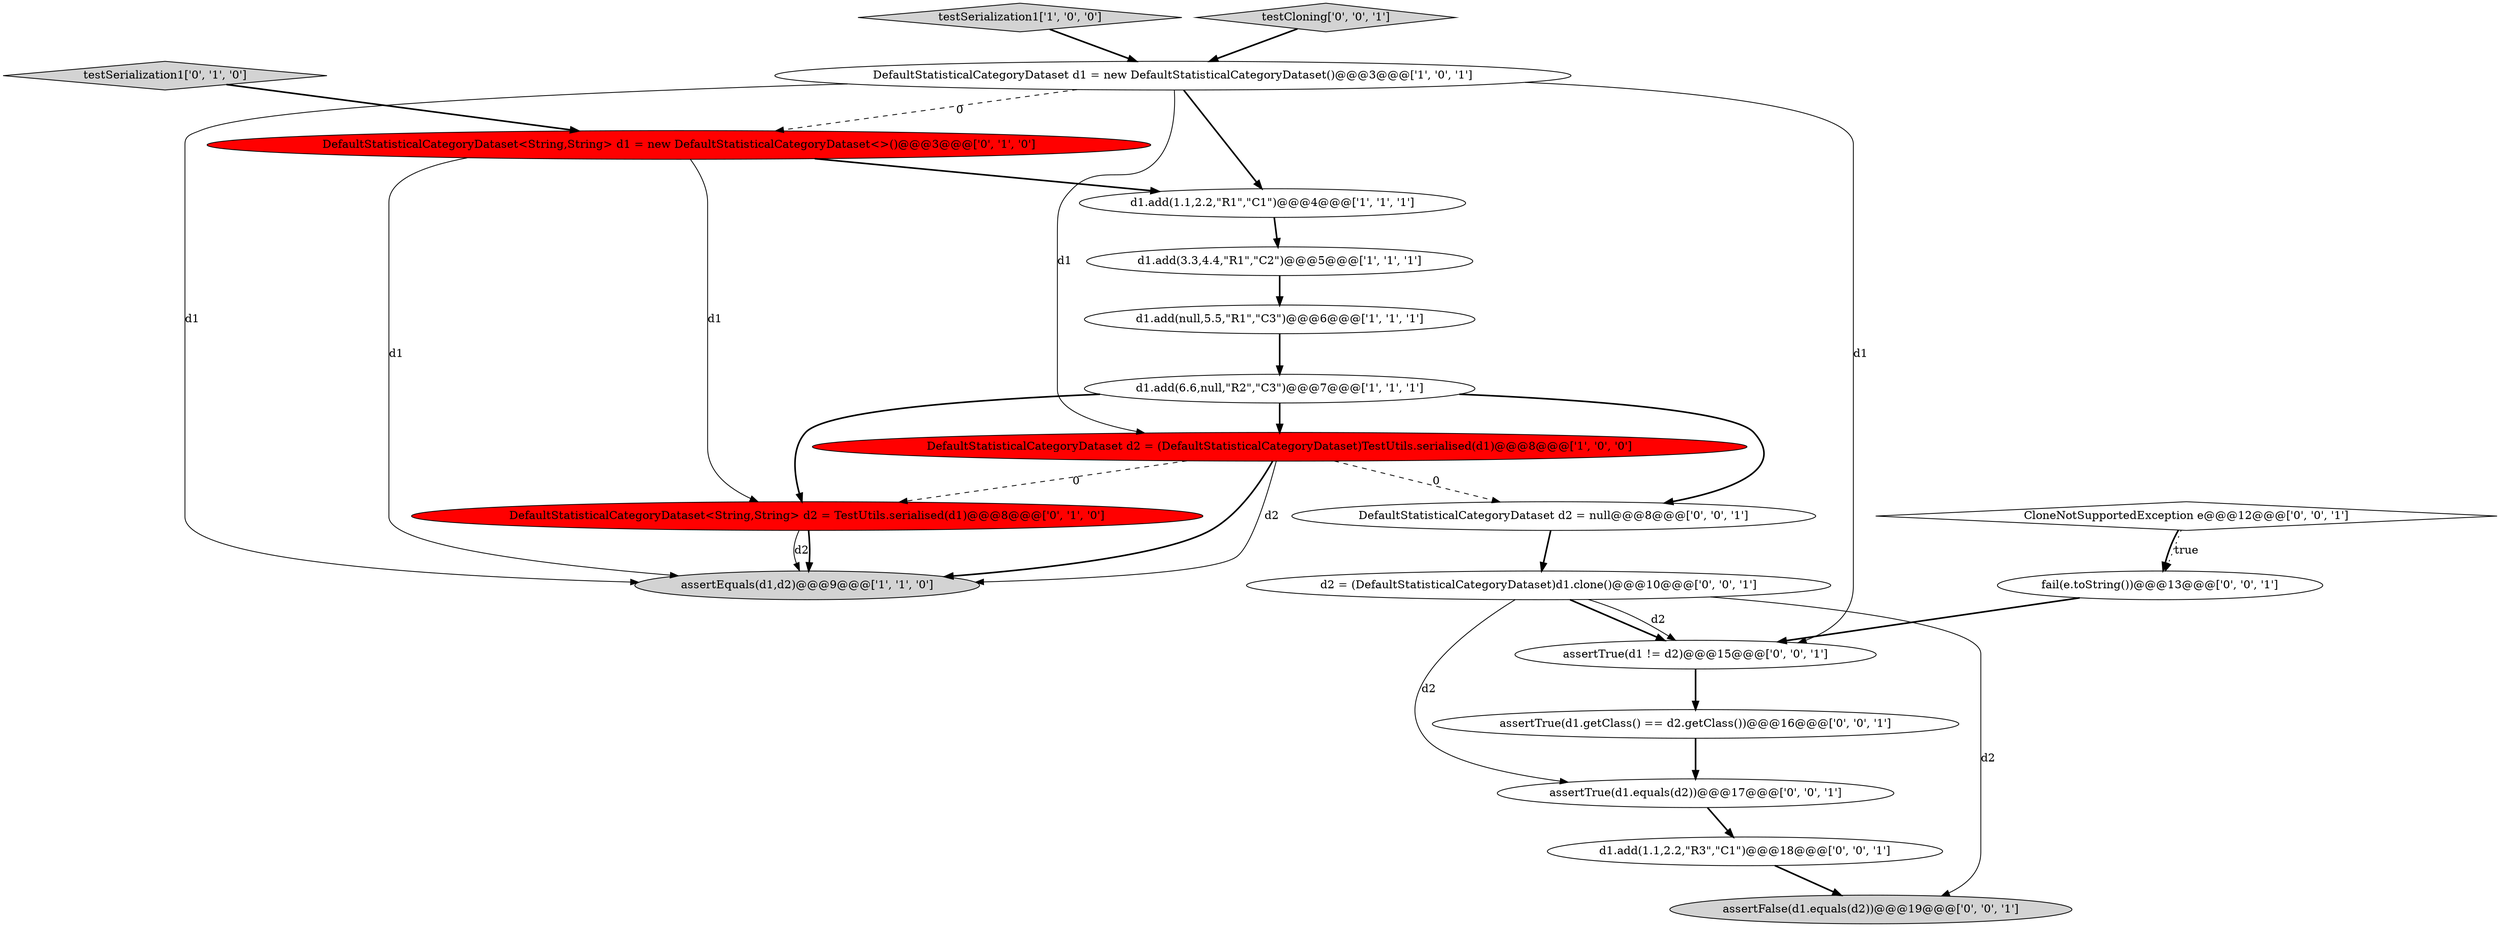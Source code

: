 digraph {
12 [style = filled, label = "assertFalse(d1.equals(d2))@@@19@@@['0', '0', '1']", fillcolor = lightgray, shape = ellipse image = "AAA0AAABBB3BBB"];
2 [style = filled, label = "d1.add(null,5.5,\"R1\",\"C3\")@@@6@@@['1', '1', '1']", fillcolor = white, shape = ellipse image = "AAA0AAABBB1BBB"];
9 [style = filled, label = "DefaultStatisticalCategoryDataset<String,String> d1 = new DefaultStatisticalCategoryDataset<>()@@@3@@@['0', '1', '0']", fillcolor = red, shape = ellipse image = "AAA1AAABBB2BBB"];
16 [style = filled, label = "fail(e.toString())@@@13@@@['0', '0', '1']", fillcolor = white, shape = ellipse image = "AAA0AAABBB3BBB"];
8 [style = filled, label = "testSerialization1['0', '1', '0']", fillcolor = lightgray, shape = diamond image = "AAA0AAABBB2BBB"];
17 [style = filled, label = "d1.add(1.1,2.2,\"R3\",\"C1\")@@@18@@@['0', '0', '1']", fillcolor = white, shape = ellipse image = "AAA0AAABBB3BBB"];
11 [style = filled, label = "d2 = (DefaultStatisticalCategoryDataset)d1.clone()@@@10@@@['0', '0', '1']", fillcolor = white, shape = ellipse image = "AAA0AAABBB3BBB"];
6 [style = filled, label = "testSerialization1['1', '0', '0']", fillcolor = lightgray, shape = diamond image = "AAA0AAABBB1BBB"];
10 [style = filled, label = "DefaultStatisticalCategoryDataset<String,String> d2 = TestUtils.serialised(d1)@@@8@@@['0', '1', '0']", fillcolor = red, shape = ellipse image = "AAA1AAABBB2BBB"];
15 [style = filled, label = "testCloning['0', '0', '1']", fillcolor = lightgray, shape = diamond image = "AAA0AAABBB3BBB"];
1 [style = filled, label = "DefaultStatisticalCategoryDataset d2 = (DefaultStatisticalCategoryDataset)TestUtils.serialised(d1)@@@8@@@['1', '0', '0']", fillcolor = red, shape = ellipse image = "AAA1AAABBB1BBB"];
4 [style = filled, label = "d1.add(6.6,null,\"R2\",\"C3\")@@@7@@@['1', '1', '1']", fillcolor = white, shape = ellipse image = "AAA0AAABBB1BBB"];
19 [style = filled, label = "CloneNotSupportedException e@@@12@@@['0', '0', '1']", fillcolor = white, shape = diamond image = "AAA0AAABBB3BBB"];
5 [style = filled, label = "d1.add(1.1,2.2,\"R1\",\"C1\")@@@4@@@['1', '1', '1']", fillcolor = white, shape = ellipse image = "AAA0AAABBB1BBB"];
20 [style = filled, label = "assertTrue(d1.getClass() == d2.getClass())@@@16@@@['0', '0', '1']", fillcolor = white, shape = ellipse image = "AAA0AAABBB3BBB"];
7 [style = filled, label = "assertEquals(d1,d2)@@@9@@@['1', '1', '0']", fillcolor = lightgray, shape = ellipse image = "AAA0AAABBB1BBB"];
3 [style = filled, label = "d1.add(3.3,4.4,\"R1\",\"C2\")@@@5@@@['1', '1', '1']", fillcolor = white, shape = ellipse image = "AAA0AAABBB1BBB"];
13 [style = filled, label = "assertTrue(d1.equals(d2))@@@17@@@['0', '0', '1']", fillcolor = white, shape = ellipse image = "AAA0AAABBB3BBB"];
0 [style = filled, label = "DefaultStatisticalCategoryDataset d1 = new DefaultStatisticalCategoryDataset()@@@3@@@['1', '0', '1']", fillcolor = white, shape = ellipse image = "AAA0AAABBB1BBB"];
14 [style = filled, label = "DefaultStatisticalCategoryDataset d2 = null@@@8@@@['0', '0', '1']", fillcolor = white, shape = ellipse image = "AAA0AAABBB3BBB"];
18 [style = filled, label = "assertTrue(d1 != d2)@@@15@@@['0', '0', '1']", fillcolor = white, shape = ellipse image = "AAA0AAABBB3BBB"];
5->3 [style = bold, label=""];
4->10 [style = bold, label=""];
4->14 [style = bold, label=""];
16->18 [style = bold, label=""];
20->13 [style = bold, label=""];
1->7 [style = solid, label="d2"];
10->7 [style = solid, label="d2"];
1->14 [style = dashed, label="0"];
11->12 [style = solid, label="d2"];
9->7 [style = solid, label="d1"];
6->0 [style = bold, label=""];
11->13 [style = solid, label="d2"];
1->10 [style = dashed, label="0"];
2->4 [style = bold, label=""];
1->7 [style = bold, label=""];
10->7 [style = bold, label=""];
11->18 [style = bold, label=""];
19->16 [style = bold, label=""];
18->20 [style = bold, label=""];
13->17 [style = bold, label=""];
17->12 [style = bold, label=""];
0->7 [style = solid, label="d1"];
0->18 [style = solid, label="d1"];
3->2 [style = bold, label=""];
9->10 [style = solid, label="d1"];
0->1 [style = solid, label="d1"];
15->0 [style = bold, label=""];
11->18 [style = solid, label="d2"];
8->9 [style = bold, label=""];
19->16 [style = dotted, label="true"];
9->5 [style = bold, label=""];
4->1 [style = bold, label=""];
0->9 [style = dashed, label="0"];
14->11 [style = bold, label=""];
0->5 [style = bold, label=""];
}
